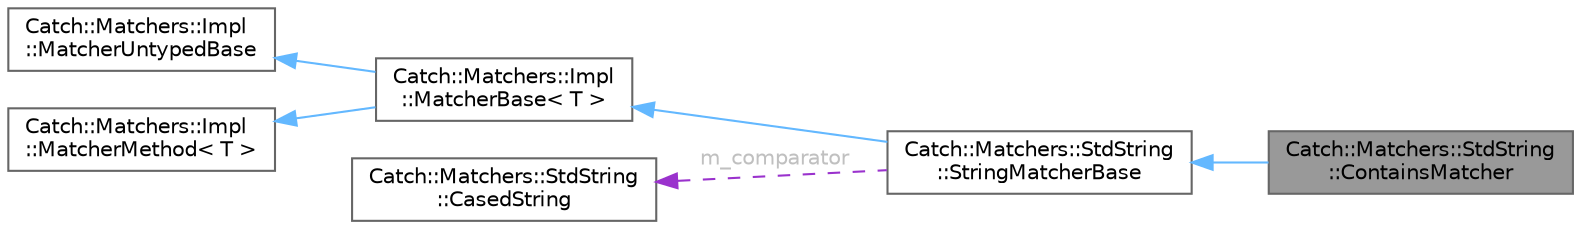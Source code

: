 digraph "Catch::Matchers::StdString::ContainsMatcher"
{
 // LATEX_PDF_SIZE
  bgcolor="transparent";
  edge [fontname=Helvetica,fontsize=10,labelfontname=Helvetica,labelfontsize=10];
  node [fontname=Helvetica,fontsize=10,shape=box,height=0.2,width=0.4];
  rankdir="LR";
  Node1 [id="Node000001",label="Catch::Matchers::StdString\l::ContainsMatcher",height=0.2,width=0.4,color="gray40", fillcolor="grey60", style="filled", fontcolor="black",tooltip=" "];
  Node2 -> Node1 [id="edge6_Node000001_Node000002",dir="back",color="steelblue1",style="solid",tooltip=" "];
  Node2 [id="Node000002",label="Catch::Matchers::StdString\l::StringMatcherBase",height=0.2,width=0.4,color="gray40", fillcolor="white", style="filled",URL="$struct_catch_1_1_matchers_1_1_std_string_1_1_string_matcher_base.html",tooltip=" "];
  Node3 -> Node2 [id="edge7_Node000002_Node000003",dir="back",color="steelblue1",style="solid",tooltip=" "];
  Node3 [id="Node000003",label="Catch::Matchers::Impl\l::MatcherBase\< T \>",height=0.2,width=0.4,color="gray40", fillcolor="white", style="filled",URL="$struct_catch_1_1_matchers_1_1_impl_1_1_matcher_base.html",tooltip=" "];
  Node4 -> Node3 [id="edge8_Node000003_Node000004",dir="back",color="steelblue1",style="solid",tooltip=" "];
  Node4 [id="Node000004",label="Catch::Matchers::Impl\l::MatcherUntypedBase",height=0.2,width=0.4,color="gray40", fillcolor="white", style="filled",URL="$class_catch_1_1_matchers_1_1_impl_1_1_matcher_untyped_base.html",tooltip=" "];
  Node5 -> Node3 [id="edge9_Node000003_Node000005",dir="back",color="steelblue1",style="solid",tooltip=" "];
  Node5 [id="Node000005",label="Catch::Matchers::Impl\l::MatcherMethod\< T \>",height=0.2,width=0.4,color="gray40", fillcolor="white", style="filled",URL="$struct_catch_1_1_matchers_1_1_impl_1_1_matcher_method.html",tooltip=" "];
  Node6 -> Node2 [id="edge10_Node000002_Node000006",dir="back",color="darkorchid3",style="dashed",tooltip=" ",label=" m_comparator",fontcolor="grey" ];
  Node6 [id="Node000006",label="Catch::Matchers::StdString\l::CasedString",height=0.2,width=0.4,color="gray40", fillcolor="white", style="filled",URL="$struct_catch_1_1_matchers_1_1_std_string_1_1_cased_string.html",tooltip=" "];
}
